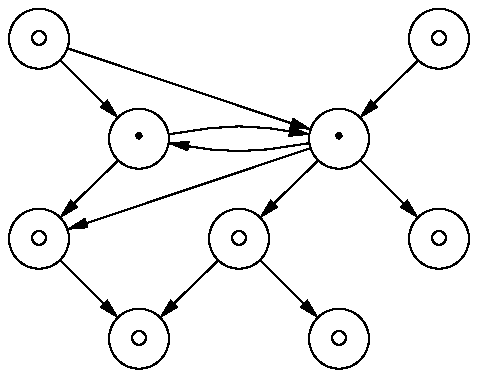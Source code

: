 .\"	$NetBSD: postp2.pic,v 1.2 1995/04/19 07:16:48 cgd Exp $
.\"
.\" Copyright (c) 1986, 1993
.\"	The Regents of the University of California.  All rights reserved.
.\"
.\" Redistribution and use in source and binary forms, with or without
.\" modification, are permitted provided that the following conditions
.\" are met:
.\" 1. Redistributions of source code must retain the above copyright
.\"    notice, this list of conditions and the following disclaimer.
.\" 2. Redistributions in binary form must reproduce the above copyright
.\"    notice, this list of conditions and the following disclaimer in the
.\"    documentation and/or other materials provided with the distribution.
.\" 3. Neither the name of the University nor the names of its contributors
.\"    may be used to endorse or promote products derived from this software
.\"    without specific prior written permission.
.\"
.\" THIS SOFTWARE IS PROVIDED BY THE REGENTS AND CONTRIBUTORS ``AS IS'' AND
.\" ANY EXPRESS OR IMPLIED WARRANTIES, INCLUDING, BUT NOT LIMITED TO, THE
.\" IMPLIED WARRANTIES OF MERCHANTABILITY AND FITNESS FOR A PARTICULAR PURPOSE
.\" ARE DISCLAIMED.  IN NO EVENT SHALL THE REGENTS OR CONTRIBUTORS BE LIABLE
.\" FOR ANY DIRECT, INDIRECT, INCIDENTAL, SPECIAL, EXEMPLARY, OR CONSEQUENTIAL
.\" DAMAGES (INCLUDING, BUT NOT LIMITED TO, PROCUREMENT OF SUBSTITUTE GOODS
.\" OR SERVICES; LOSS OF USE, DATA, OR PROFITS; OR BUSINESS INTERRUPTION)
.\" HOWEVER CAUSED AND ON ANY THEORY OF LIABILITY, WHETHER IN CONTRACT, STRICT
.\" LIABILITY, OR TORT (INCLUDING NEGLIGENCE OR OTHERWISE) ARISING IN ANY WAY
.\" OUT OF THE USE OF THIS SOFTWARE, EVEN IF ADVISED OF THE POSSIBILITY OF
.\" SUCH DAMAGE.
.\"
.\"	@(#)postp2.pic	8.1 (Berkeley) 6/8/93
.\"
.PS
circle diam .3i "\(ci"
circle diam .3i "\(ci" at 1st circle + (2i,0i)
circle diam .3i "\(bu" at 1st circle + (0.5i,-0.5i)
circle diam .3i "\(bu" at 2nd circle - (0.5i, 0.5i)
circle diam .3i "\(ci" at 1st circle - (0i,1i)
circle diam .3i "\(ci" at 5th circle + (1i,0i)
circle diam .3i "\(ci" at 2nd circle - (0i,1i)
circle diam .3i "\(ci" at 3rd circle - (0i,1i)
circle diam .3i "\(ci" at 4th circle - (0i,1i)
arrow from 1st circle to 3rd circle chop .15i chop .15i
arrow from 1st circle to 4th circle chop .15i chop .15i
arrow from 2nd circle to 4th circle chop .15i chop .15i
spline -> from 3rd circle right .5i up .075i then right .5i down .075i  chop .15i chop .15i
spline -> from 4th circle left .5i down .075i then left .5i up .075i chop .15i chop .15i
arrow from 3rd circle to 5th circle chop .15i chop .15i
arrow from 4th circle to 5th circle chop .15i chop .15i
arrow from 4th circle to 6th circle chop .15i chop .15i
arrow from 4th circle to 7th circle chop .15i chop .15i
arrow from 5th circle to 8th circle chop .15i chop .15i
arrow from 6th circle to 8th circle chop .15i chop .15i
arrow from 6th circle to 9th circle chop .15i chop .15i
.PE
